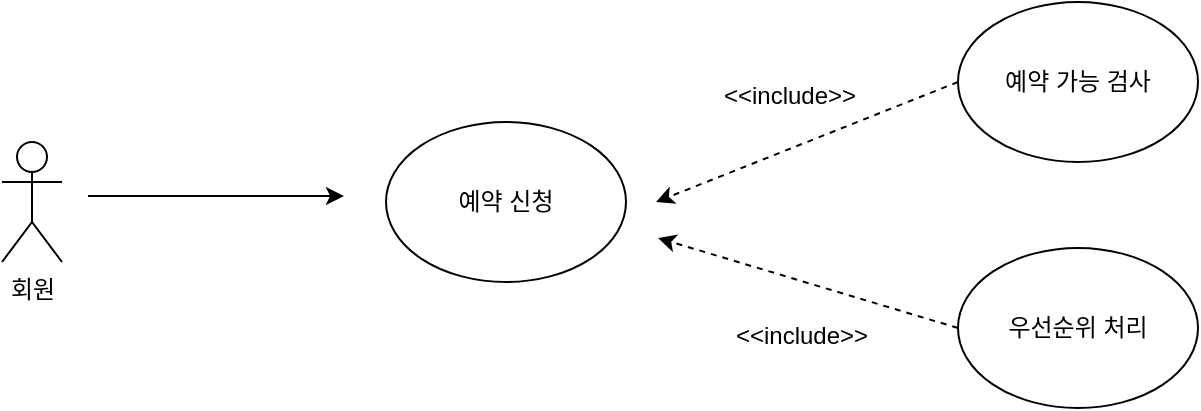 <mxfile version="14.4.3" type="device"><diagram id="nyqoNmIaCBm9rtc68lRe" name="페이지-1"><mxGraphModel dx="944" dy="632" grid="0" gridSize="10" guides="1" tooltips="1" connect="1" arrows="1" fold="1" page="1" pageScale="1" pageWidth="827" pageHeight="1169" math="0" shadow="0"><root><mxCell id="0"/><mxCell id="1" parent="0"/><mxCell id="cec1IumcUeXuFrgY9hB9-1" value="회원" style="shape=umlActor;verticalLabelPosition=bottom;verticalAlign=top;html=1;outlineConnect=0;" parent="1" vertex="1"><mxGeometry x="140" y="260" width="30" height="60" as="geometry"/></mxCell><mxCell id="cec1IumcUeXuFrgY9hB9-2" value="예약 신청" style="ellipse;whiteSpace=wrap;html=1;" parent="1" vertex="1"><mxGeometry x="332" y="250" width="120" height="80" as="geometry"/></mxCell><mxCell id="cec1IumcUeXuFrgY9hB9-3" value="예약 가능 검사" style="ellipse;whiteSpace=wrap;html=1;" parent="1" vertex="1"><mxGeometry x="618" y="190" width="120" height="80" as="geometry"/></mxCell><mxCell id="cec1IumcUeXuFrgY9hB9-4" value="" style="endArrow=classic;html=1;" parent="1" edge="1"><mxGeometry width="50" height="50" relative="1" as="geometry"><mxPoint x="183" y="287" as="sourcePoint"/><mxPoint x="311" y="287" as="targetPoint"/></mxGeometry></mxCell><mxCell id="cec1IumcUeXuFrgY9hB9-5" value="" style="endArrow=classic;html=1;exitX=0;exitY=0.5;exitDx=0;exitDy=0;dashed=1;" parent="1" source="cec1IumcUeXuFrgY9hB9-3" edge="1"><mxGeometry width="50" height="50" relative="1" as="geometry"><mxPoint x="476" y="390" as="sourcePoint"/><mxPoint x="467" y="290" as="targetPoint"/></mxGeometry></mxCell><mxCell id="cec1IumcUeXuFrgY9hB9-6" value="&amp;lt;&amp;lt;include&amp;gt;&amp;gt;" style="text;html=1;strokeColor=none;fillColor=none;align=center;verticalAlign=middle;whiteSpace=wrap;rounded=0;" parent="1" vertex="1"><mxGeometry x="514" y="227" width="40" height="20" as="geometry"/></mxCell><mxCell id="cec1IumcUeXuFrgY9hB9-7" value="우선순위 처리" style="ellipse;whiteSpace=wrap;html=1;" parent="1" vertex="1"><mxGeometry x="618" y="313" width="120" height="80" as="geometry"/></mxCell><mxCell id="cec1IumcUeXuFrgY9hB9-8" value="" style="endArrow=classic;html=1;exitX=0;exitY=0.5;exitDx=0;exitDy=0;dashed=1;" parent="1" source="cec1IumcUeXuFrgY9hB9-7" edge="1"><mxGeometry width="50" height="50" relative="1" as="geometry"><mxPoint x="387" y="350" as="sourcePoint"/><mxPoint x="468" y="308" as="targetPoint"/></mxGeometry></mxCell><mxCell id="cec1IumcUeXuFrgY9hB9-9" value="&amp;lt;&amp;lt;include&amp;gt;&amp;gt;" style="text;html=1;strokeColor=none;fillColor=none;align=center;verticalAlign=middle;whiteSpace=wrap;rounded=0;" parent="1" vertex="1"><mxGeometry x="520" y="347" width="40" height="20" as="geometry"/></mxCell></root></mxGraphModel></diagram></mxfile>